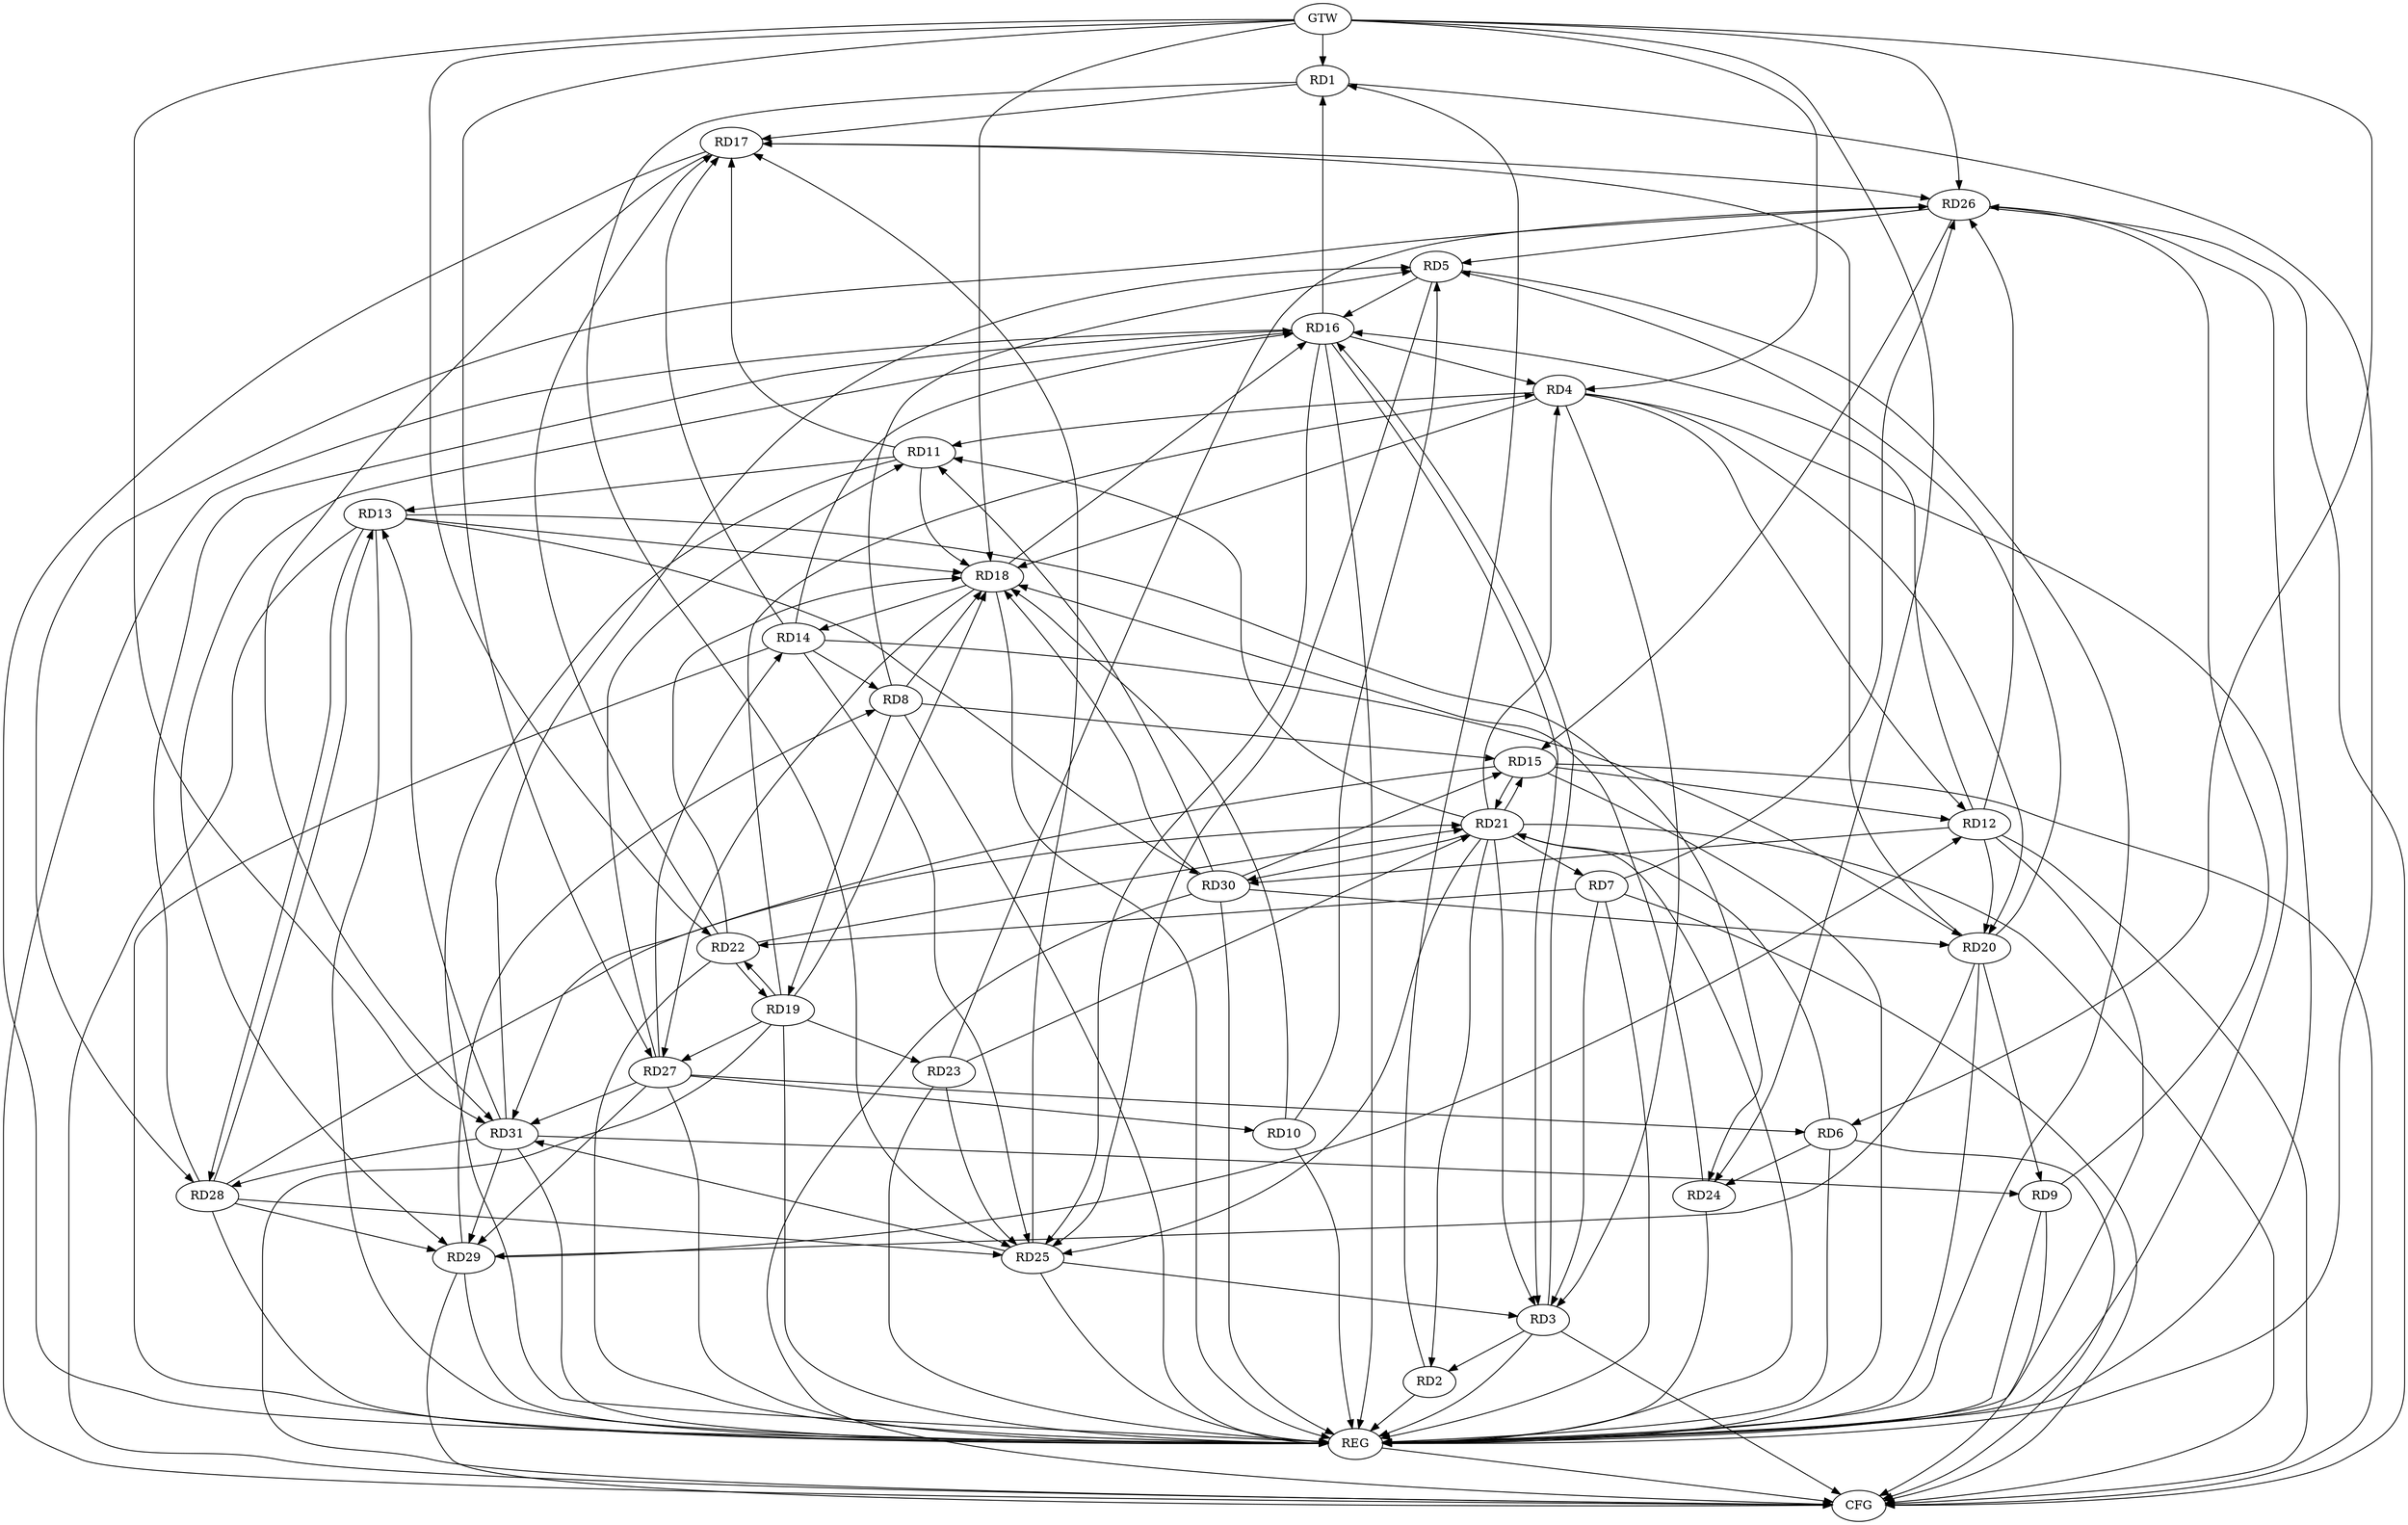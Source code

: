 strict digraph G {
  RD1 [ label="RD1" ];
  RD2 [ label="RD2" ];
  RD3 [ label="RD3" ];
  RD4 [ label="RD4" ];
  RD5 [ label="RD5" ];
  RD6 [ label="RD6" ];
  RD7 [ label="RD7" ];
  RD8 [ label="RD8" ];
  RD9 [ label="RD9" ];
  RD10 [ label="RD10" ];
  RD11 [ label="RD11" ];
  RD12 [ label="RD12" ];
  RD13 [ label="RD13" ];
  RD14 [ label="RD14" ];
  RD15 [ label="RD15" ];
  RD16 [ label="RD16" ];
  RD17 [ label="RD17" ];
  RD18 [ label="RD18" ];
  RD19 [ label="RD19" ];
  RD20 [ label="RD20" ];
  RD21 [ label="RD21" ];
  RD22 [ label="RD22" ];
  RD23 [ label="RD23" ];
  RD24 [ label="RD24" ];
  RD25 [ label="RD25" ];
  RD26 [ label="RD26" ];
  RD27 [ label="RD27" ];
  RD28 [ label="RD28" ];
  RD29 [ label="RD29" ];
  RD30 [ label="RD30" ];
  RD31 [ label="RD31" ];
  GTW [ label="GTW" ];
  REG [ label="REG" ];
  CFG [ label="CFG" ];
  RD2 -> RD1;
  RD16 -> RD1;
  RD1 -> RD17;
  RD1 -> RD25;
  RD3 -> RD2;
  RD21 -> RD2;
  RD4 -> RD3;
  RD7 -> RD3;
  RD3 -> RD16;
  RD16 -> RD3;
  RD21 -> RD3;
  RD25 -> RD3;
  RD4 -> RD11;
  RD4 -> RD12;
  RD16 -> RD4;
  RD4 -> RD18;
  RD19 -> RD4;
  RD4 -> RD20;
  RD21 -> RD4;
  RD8 -> RD5;
  RD10 -> RD5;
  RD5 -> RD16;
  RD20 -> RD5;
  RD5 -> RD25;
  RD26 -> RD5;
  RD31 -> RD5;
  RD6 -> RD21;
  RD6 -> RD24;
  RD27 -> RD6;
  RD21 -> RD7;
  RD7 -> RD22;
  RD7 -> RD26;
  RD14 -> RD8;
  RD8 -> RD15;
  RD8 -> RD19;
  RD29 -> RD8;
  RD20 -> RD9;
  RD9 -> RD26;
  RD31 -> RD9;
  RD10 -> RD18;
  RD27 -> RD10;
  RD11 -> RD13;
  RD11 -> RD17;
  RD21 -> RD11;
  RD27 -> RD11;
  RD30 -> RD11;
  RD15 -> RD12;
  RD12 -> RD16;
  RD12 -> RD20;
  RD12 -> RD26;
  RD29 -> RD12;
  RD12 -> RD30;
  RD13 -> RD18;
  RD13 -> RD24;
  RD13 -> RD28;
  RD28 -> RD13;
  RD13 -> RD30;
  RD31 -> RD13;
  RD14 -> RD16;
  RD14 -> RD17;
  RD18 -> RD14;
  RD14 -> RD20;
  RD14 -> RD25;
  RD27 -> RD14;
  RD15 -> RD21;
  RD21 -> RD15;
  RD26 -> RD15;
  RD30 -> RD15;
  RD15 -> RD31;
  RD18 -> RD16;
  RD16 -> RD25;
  RD28 -> RD16;
  RD16 -> RD29;
  RD20 -> RD17;
  RD22 -> RD17;
  RD25 -> RD17;
  RD17 -> RD26;
  RD17 -> RD31;
  RD19 -> RD18;
  RD24 -> RD18;
  RD18 -> RD27;
  RD30 -> RD18;
  RD19 -> RD22;
  RD22 -> RD19;
  RD19 -> RD23;
  RD19 -> RD27;
  RD20 -> RD29;
  RD30 -> RD20;
  RD22 -> RD21;
  RD23 -> RD21;
  RD21 -> RD25;
  RD28 -> RD21;
  RD21 -> RD30;
  RD23 -> RD25;
  RD23 -> RD26;
  RD28 -> RD25;
  RD25 -> RD31;
  RD26 -> RD28;
  RD27 -> RD29;
  RD27 -> RD31;
  RD28 -> RD29;
  RD31 -> RD28;
  RD31 -> RD29;
  GTW -> RD26;
  GTW -> RD31;
  GTW -> RD6;
  GTW -> RD27;
  GTW -> RD22;
  GTW -> RD4;
  GTW -> RD18;
  GTW -> RD1;
  GTW -> RD24;
  RD1 -> REG;
  RD2 -> REG;
  RD3 -> REG;
  RD4 -> REG;
  RD5 -> REG;
  RD6 -> REG;
  RD7 -> REG;
  RD8 -> REG;
  RD9 -> REG;
  RD10 -> REG;
  RD11 -> REG;
  RD12 -> REG;
  RD13 -> REG;
  RD14 -> REG;
  RD15 -> REG;
  RD16 -> REG;
  RD17 -> REG;
  RD18 -> REG;
  RD19 -> REG;
  RD20 -> REG;
  RD21 -> REG;
  RD22 -> REG;
  RD23 -> REG;
  RD24 -> REG;
  RD25 -> REG;
  RD26 -> REG;
  RD27 -> REG;
  RD28 -> REG;
  RD29 -> REG;
  RD30 -> REG;
  RD31 -> REG;
  RD26 -> CFG;
  RD21 -> CFG;
  RD3 -> CFG;
  RD30 -> CFG;
  RD19 -> CFG;
  RD29 -> CFG;
  RD9 -> CFG;
  RD15 -> CFG;
  RD7 -> CFG;
  RD13 -> CFG;
  RD6 -> CFG;
  RD12 -> CFG;
  RD16 -> CFG;
  REG -> CFG;
  RD8 -> RD18;
  RD11 -> RD18;
  RD22 -> RD18;
}
